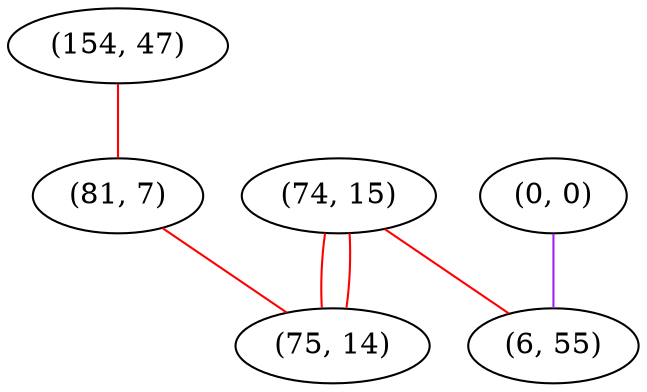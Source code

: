 graph "" {
"(154, 47)";
"(0, 0)";
"(81, 7)";
"(74, 15)";
"(6, 55)";
"(75, 14)";
"(154, 47)" -- "(81, 7)"  [color=red, key=0, weight=1];
"(0, 0)" -- "(6, 55)"  [color=purple, key=0, weight=4];
"(81, 7)" -- "(75, 14)"  [color=red, key=0, weight=1];
"(74, 15)" -- "(6, 55)"  [color=red, key=0, weight=1];
"(74, 15)" -- "(75, 14)"  [color=red, key=0, weight=1];
"(74, 15)" -- "(75, 14)"  [color=red, key=1, weight=1];
}
